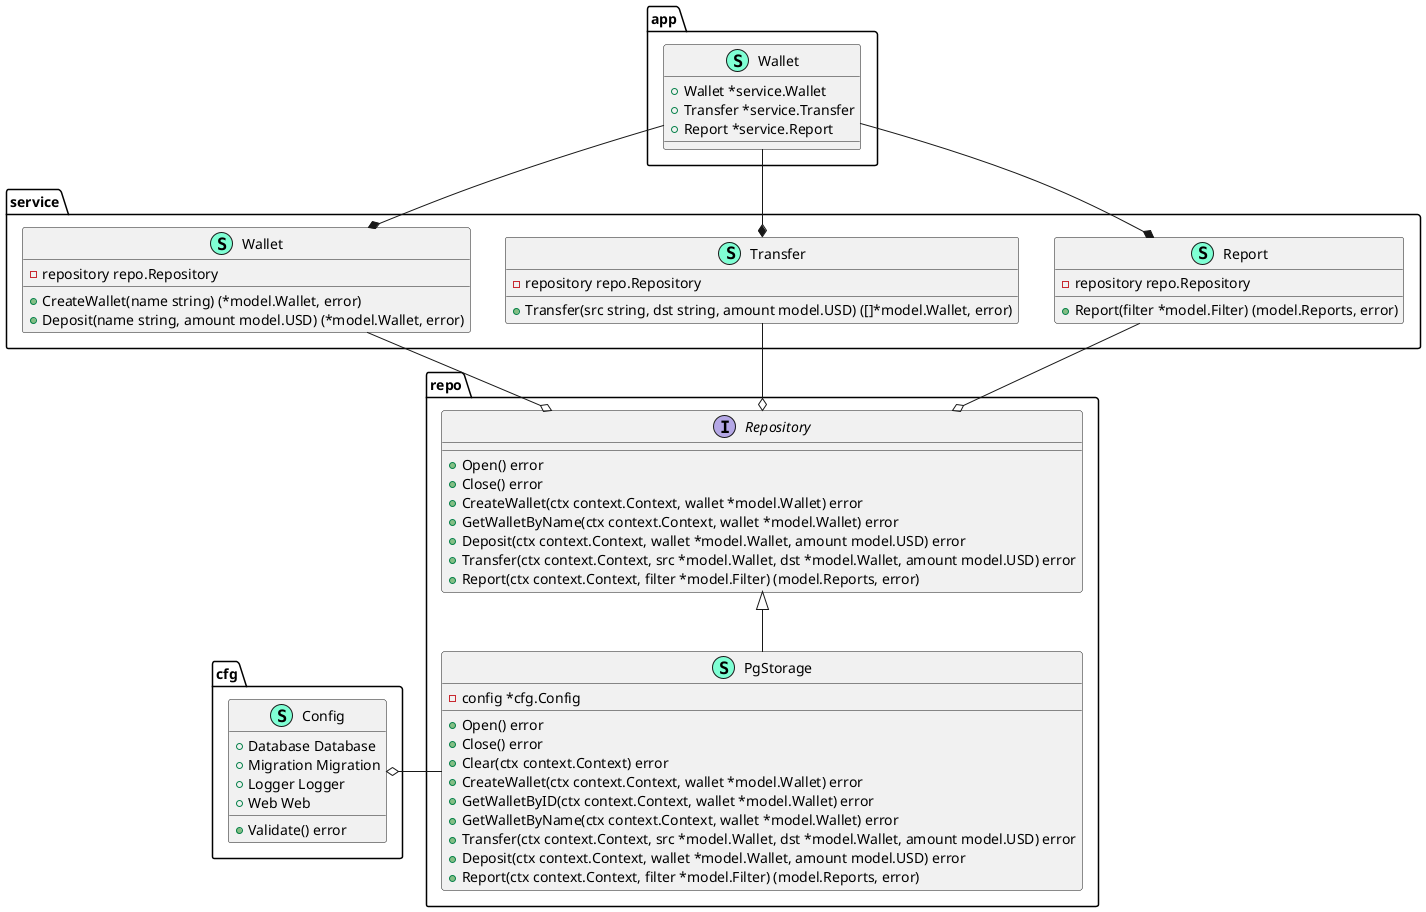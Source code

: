 @startuml
namespace app {
    class Wallet << (S,Aquamarine) >> {
        + Wallet *service.Wallet
        + Transfer *service.Transfer
        + Report *service.Report

    }
}
namespace service {
    class Report << (S,Aquamarine) >> {
        - repository repo.Repository

        + Report(filter *model.Filter) (model.Reports, error)

    }
    class Transfer << (S,Aquamarine) >> {
        - repository repo.Repository

        + Transfer(src string, dst string, amount model.USD) ([]*model.Wallet, error)

    }
    class Wallet << (S,Aquamarine) >> {
        - repository repo.Repository

        + CreateWallet(name string) (*model.Wallet, error)
        + Deposit(name string, amount model.USD) (*model.Wallet, error)
    }
}

namespace repo {
    class PgStorage << (S,Aquamarine) >> {
        - config *cfg.Config

        + Open() error
        + Close() error
        + Clear(ctx context.Context) error
        + CreateWallet(ctx context.Context, wallet *model.Wallet) error
        + GetWalletByID(ctx context.Context, wallet *model.Wallet) error
        + GetWalletByName(ctx context.Context, wallet *model.Wallet) error
        + Transfer(ctx context.Context, src *model.Wallet, dst *model.Wallet, amount model.USD) error
        + Deposit(ctx context.Context, wallet *model.Wallet, amount model.USD) error
        + Report(ctx context.Context, filter *model.Filter) (model.Reports, error)

    }
    interface Repository  {
        + Open() error
        + Close() error
        + CreateWallet(ctx context.Context, wallet *model.Wallet) error
        + GetWalletByName(ctx context.Context, wallet *model.Wallet) error
        + Deposit(ctx context.Context, wallet *model.Wallet, amount model.USD) error
        + Transfer(ctx context.Context, src *model.Wallet, dst *model.Wallet, amount model.USD) error
        + Report(ctx context.Context, filter *model.Filter) (model.Reports, error)
    }
}

namespace cfg {
    class Config << (S,Aquamarine) >> {
        + Database Database
        + Migration Migration
        + Logger Logger
        + Web Web

        + Validate() error

    }
}

"repo.Repository" <|-- "repo.PgStorage"
"repo.PgStorage" -left-o "cfg.Config"

"app.Wallet" --* "service.Wallet"
"app.Wallet" --* "service.Transfer"
"app.Wallet" --* "service.Report"

"service.Wallet"   --o "repo.Repository"
"service.Transfer" --o "repo.Repository"
"service.Report"   --o "repo.Repository"

@enduml
